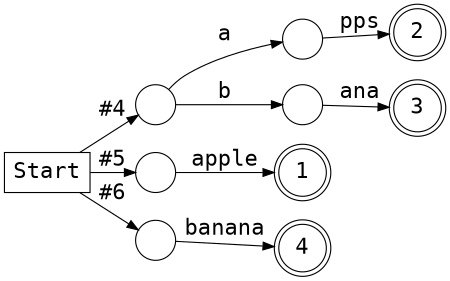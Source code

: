 digraph G {
ranksep=0.2
rankdir=LR
size=3
n0 [shape=box,label="Start" fontname="Consolas" fontsize=20]
n1 [ label="" shape="circle" ]
n0 -> n1 [label="#4" fontname="Consolas" fontsize=20]
n2 [ label="" shape="circle" ]
n1 -> n2 [label="a" fontname="Consolas" fontsize=20]
n3 [ label="2" shape="doublecircle" fontname="Consolas" fontsize=20 ]
n2 -> n3 [label="pps" fontname="Consolas" fontsize=20]
n4 [ label="" shape="circle" ]
n1 -> n4 [label="b" fontname="Consolas" fontsize=20]
n5 [ label="3" shape="doublecircle" fontname="Consolas" fontsize=20 ]
n4 -> n5 [label="ana" fontname="Consolas" fontsize=20]
n6 [ label="" shape="circle" ]
n0 -> n6 [label="#5" fontname="Consolas" fontsize=20]
n7 [ label="1" shape="doublecircle" fontname="Consolas" fontsize=20 ]
n6 -> n7 [label="apple" fontname="Consolas" fontsize=20]
n8 [ label="" shape="circle" ]
n0 -> n8 [label="#6" fontname="Consolas" fontsize=20]
n9 [ label="4" shape="doublecircle" fontname="Consolas" fontsize=20 ]
n8 -> n9 [label="banana" fontname="Consolas" fontsize=20]
}
